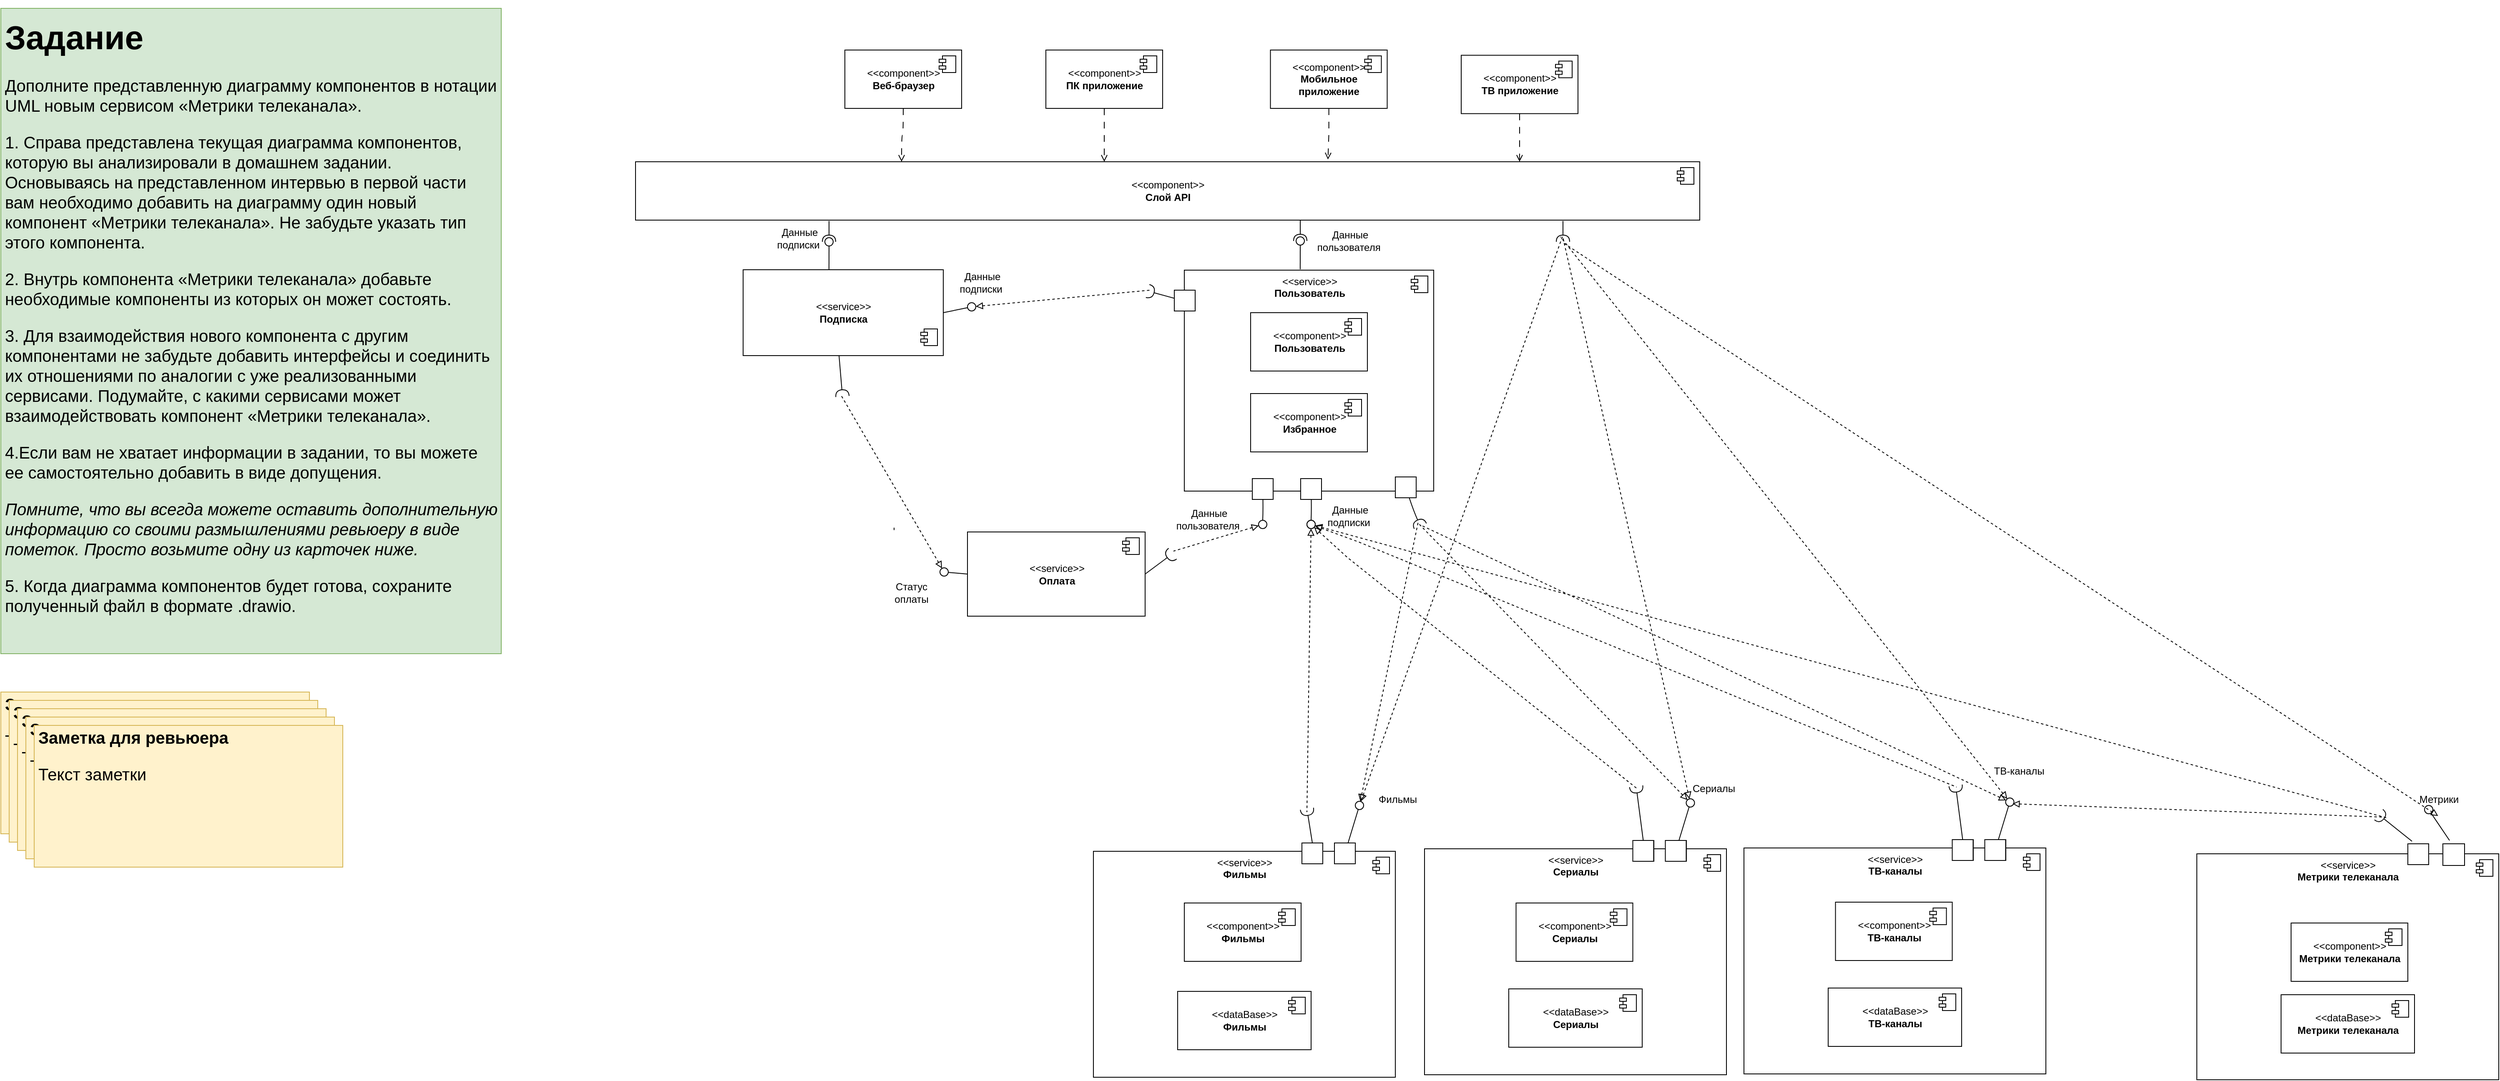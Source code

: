 <mxfile version="21.6.5" type="device">
  <diagram name="UML Component Diagram" id="gMeuonH23pOtvhWOVpLv">
    <mxGraphModel dx="-731" dy="903" grid="0" gridSize="10" guides="1" tooltips="1" connect="1" arrows="1" fold="1" page="1" pageScale="1" pageWidth="827" pageHeight="1169" math="0" shadow="0">
      <root>
        <mxCell id="0" />
        <mxCell id="1" parent="0" />
        <mxCell id="k0AQWbKtskEGaVL1FDZ_-157" value="&amp;lt;&amp;lt;service&amp;gt;&amp;gt;&lt;br style=&quot;border-color: var(--border-color);&quot;&gt;&lt;b style=&quot;border-color: var(--border-color);&quot;&gt;Фильмы&lt;/b&gt;" style="html=1;dropTarget=0;verticalAlign=top;" parent="1" vertex="1">
          <mxGeometry x="3896" y="1038" width="362" height="271" as="geometry" />
        </mxCell>
        <mxCell id="k0AQWbKtskEGaVL1FDZ_-158" value="" style="shape=module;jettyWidth=8;jettyHeight=4;" parent="k0AQWbKtskEGaVL1FDZ_-157" vertex="1">
          <mxGeometry x="1" width="20" height="20" relative="1" as="geometry">
            <mxPoint x="-27" y="7" as="offset" />
          </mxGeometry>
        </mxCell>
        <mxCell id="k0AQWbKtskEGaVL1FDZ_-159" style="edgeStyle=orthogonalEdgeStyle;curved=1;rounded=0;orthogonalLoop=1;jettySize=auto;html=1;entryX=0.25;entryY=0;entryDx=0;entryDy=0;dashed=1;dashPattern=8 8;endArrow=open;endFill=0;" parent="1" source="k0AQWbKtskEGaVL1FDZ_-160" target="k0AQWbKtskEGaVL1FDZ_-166" edge="1">
          <mxGeometry relative="1" as="geometry" />
        </mxCell>
        <mxCell id="k0AQWbKtskEGaVL1FDZ_-160" value="&amp;lt;&amp;lt;component&amp;gt;&amp;gt;&lt;br&gt;&lt;b&gt;Веб-браузер&lt;/b&gt;" style="html=1;dropTarget=0;" parent="1" vertex="1">
          <mxGeometry x="3598" y="77" width="140" height="70" as="geometry" />
        </mxCell>
        <mxCell id="k0AQWbKtskEGaVL1FDZ_-161" value="" style="shape=module;jettyWidth=8;jettyHeight=4;" parent="k0AQWbKtskEGaVL1FDZ_-160" vertex="1">
          <mxGeometry x="1" width="20" height="20" relative="1" as="geometry">
            <mxPoint x="-27" y="7" as="offset" />
          </mxGeometry>
        </mxCell>
        <mxCell id="k0AQWbKtskEGaVL1FDZ_-162" style="edgeStyle=orthogonalEdgeStyle;curved=1;rounded=0;orthogonalLoop=1;jettySize=auto;html=1;entryX=0.5;entryY=0;entryDx=0;entryDy=0;dashed=1;dashPattern=8 8;endArrow=open;endFill=0;" parent="1" source="k0AQWbKtskEGaVL1FDZ_-163" edge="1">
          <mxGeometry relative="1" as="geometry">
            <mxPoint x="3909" y="211" as="targetPoint" />
          </mxGeometry>
        </mxCell>
        <mxCell id="k0AQWbKtskEGaVL1FDZ_-163" value="&amp;lt;&amp;lt;component&amp;gt;&amp;gt;&lt;br&gt;&lt;b&gt;ПК приложение&lt;/b&gt;" style="html=1;dropTarget=0;" parent="1" vertex="1">
          <mxGeometry x="3839" y="77" width="140" height="70" as="geometry" />
        </mxCell>
        <mxCell id="k0AQWbKtskEGaVL1FDZ_-164" value="" style="shape=module;jettyWidth=8;jettyHeight=4;" parent="k0AQWbKtskEGaVL1FDZ_-163" vertex="1">
          <mxGeometry x="1" width="20" height="20" relative="1" as="geometry">
            <mxPoint x="-27" y="7" as="offset" />
          </mxGeometry>
        </mxCell>
        <mxCell id="k0AQWbKtskEGaVL1FDZ_-165" style="edgeStyle=orthogonalEdgeStyle;curved=1;rounded=0;orthogonalLoop=1;jettySize=auto;html=1;endArrow=none;endFill=0;startArrow=none;" parent="1" edge="1">
          <mxGeometry relative="1" as="geometry">
            <mxPoint x="3657.0" y="652.7" as="targetPoint" />
            <mxPoint x="3657" y="652.7" as="sourcePoint" />
            <Array as="points">
              <mxPoint x="3657" y="647.7" />
              <mxPoint x="3657" y="647.7" />
            </Array>
          </mxGeometry>
        </mxCell>
        <mxCell id="k0AQWbKtskEGaVL1FDZ_-166" value="&amp;lt;&amp;lt;component&amp;gt;&amp;gt;&lt;br&gt;&lt;b&gt;Слой API&lt;/b&gt;" style="html=1;dropTarget=0;" parent="1" vertex="1">
          <mxGeometry x="3347" y="211" width="1276" height="70" as="geometry" />
        </mxCell>
        <mxCell id="k0AQWbKtskEGaVL1FDZ_-167" value="" style="shape=module;jettyWidth=8;jettyHeight=4;" parent="k0AQWbKtskEGaVL1FDZ_-166" vertex="1">
          <mxGeometry x="1" width="20" height="20" relative="1" as="geometry">
            <mxPoint x="-27" y="7" as="offset" />
          </mxGeometry>
        </mxCell>
        <mxCell id="k0AQWbKtskEGaVL1FDZ_-168" value="&amp;lt;&amp;lt;dataBase&amp;gt;&amp;gt;&lt;br&gt;&lt;b style=&quot;border-color: var(--border-color);&quot;&gt;Фильмы&lt;/b&gt;" style="html=1;dropTarget=0;" parent="1" vertex="1">
          <mxGeometry x="3997" y="1206" width="160" height="70" as="geometry" />
        </mxCell>
        <mxCell id="k0AQWbKtskEGaVL1FDZ_-169" value="" style="shape=module;jettyWidth=8;jettyHeight=4;" parent="k0AQWbKtskEGaVL1FDZ_-168" vertex="1">
          <mxGeometry x="1" width="20" height="20" relative="1" as="geometry">
            <mxPoint x="-27" y="7" as="offset" />
          </mxGeometry>
        </mxCell>
        <mxCell id="k0AQWbKtskEGaVL1FDZ_-170" value="" style="rounded=0;orthogonalLoop=1;jettySize=auto;html=1;endArrow=none;endFill=0;sketch=0;sourcePerimeterSpacing=0;targetPerimeterSpacing=0;curved=1;exitX=0.597;exitY=-0.014;exitDx=0;exitDy=0;exitPerimeter=0;" parent="1" target="k0AQWbKtskEGaVL1FDZ_-172" edge="1">
          <mxGeometry relative="1" as="geometry">
            <mxPoint x="3578.938" y="341.002" as="sourcePoint" />
          </mxGeometry>
        </mxCell>
        <mxCell id="k0AQWbKtskEGaVL1FDZ_-171" value="" style="rounded=0;orthogonalLoop=1;jettySize=auto;html=1;endArrow=halfCircle;endFill=0;entryX=0.5;entryY=0.5;endSize=6;strokeWidth=1;sketch=0;curved=1;" parent="1" target="k0AQWbKtskEGaVL1FDZ_-172" edge="1">
          <mxGeometry relative="1" as="geometry">
            <mxPoint x="3579" y="282.01" as="sourcePoint" />
          </mxGeometry>
        </mxCell>
        <mxCell id="k0AQWbKtskEGaVL1FDZ_-172" value="" style="ellipse;whiteSpace=wrap;html=1;align=center;aspect=fixed;resizable=0;points=[];outlineConnect=0;sketch=0;" parent="1" vertex="1">
          <mxGeometry x="3574" y="302.01" width="10" height="10" as="geometry" />
        </mxCell>
        <mxCell id="k0AQWbKtskEGaVL1FDZ_-173" value="" style="rounded=0;orthogonalLoop=1;jettySize=auto;html=1;endArrow=none;endFill=0;sketch=0;sourcePerimeterSpacing=0;targetPerimeterSpacing=0;curved=1;exitX=0.597;exitY=-0.014;exitDx=0;exitDy=0;exitPerimeter=0;" parent="1" target="k0AQWbKtskEGaVL1FDZ_-174" edge="1">
          <mxGeometry relative="1" as="geometry">
            <mxPoint x="4143.938" y="339.992" as="sourcePoint" />
          </mxGeometry>
        </mxCell>
        <mxCell id="k0AQWbKtskEGaVL1FDZ_-174" value="" style="ellipse;whiteSpace=wrap;html=1;align=center;aspect=fixed;resizable=0;points=[];outlineConnect=0;sketch=0;" parent="1" vertex="1">
          <mxGeometry x="4139" y="301" width="10" height="10" as="geometry" />
        </mxCell>
        <mxCell id="k0AQWbKtskEGaVL1FDZ_-175" value="" style="rounded=0;orthogonalLoop=1;jettySize=auto;html=1;endArrow=halfCircle;endFill=0;entryX=0.5;entryY=0.5;endSize=6;strokeWidth=1;sketch=0;curved=1;" parent="1" target="k0AQWbKtskEGaVL1FDZ_-174" edge="1">
          <mxGeometry relative="1" as="geometry">
            <mxPoint x="4144" y="281" as="sourcePoint" />
          </mxGeometry>
        </mxCell>
        <mxCell id="k0AQWbKtskEGaVL1FDZ_-176" value="" style="rounded=0;orthogonalLoop=1;jettySize=auto;html=1;endArrow=halfCircle;endFill=0;entryX=0.5;entryY=0.5;endSize=6;strokeWidth=1;sketch=0;curved=1;" parent="1" edge="1">
          <mxGeometry relative="1" as="geometry">
            <mxPoint x="4459" y="282.01" as="sourcePoint" />
            <mxPoint x="4459" y="307.01" as="targetPoint" />
          </mxGeometry>
        </mxCell>
        <mxCell id="k0AQWbKtskEGaVL1FDZ_-177" value="Данные подписки&amp;nbsp;" style="text;html=1;strokeColor=none;fillColor=none;align=center;verticalAlign=middle;whiteSpace=wrap;rounded=0;" parent="1" vertex="1">
          <mxGeometry x="3514" y="288.01" width="60" height="30" as="geometry" />
        </mxCell>
        <mxCell id="k0AQWbKtskEGaVL1FDZ_-178" value="Данные пользователя&amp;nbsp;" style="text;html=1;strokeColor=none;fillColor=none;align=center;verticalAlign=middle;whiteSpace=wrap;rounded=0;" parent="1" vertex="1">
          <mxGeometry x="4174" y="291" width="60" height="30" as="geometry" />
        </mxCell>
        <mxCell id="k0AQWbKtskEGaVL1FDZ_-179" value="" style="rounded=0;orthogonalLoop=1;jettySize=auto;html=1;endArrow=halfCircle;endFill=0;endSize=6;strokeWidth=1;sketch=0;curved=1;exitX=1;exitY=0.5;exitDx=0;exitDy=0;" parent="1" source="k0AQWbKtskEGaVL1FDZ_-209" edge="1">
          <mxGeometry relative="1" as="geometry">
            <mxPoint x="4095" y="731.5" as="sourcePoint" />
            <mxPoint x="3991" y="681" as="targetPoint" />
          </mxGeometry>
        </mxCell>
        <mxCell id="k0AQWbKtskEGaVL1FDZ_-180" value="" style="edgeStyle=orthogonalEdgeStyle;curved=1;rounded=0;orthogonalLoop=1;jettySize=auto;html=1;endArrow=none;endFill=0;" parent="1" target="k0AQWbKtskEGaVL1FDZ_-182" edge="1">
          <mxGeometry relative="1" as="geometry">
            <mxPoint x="4099" y="655" as="targetPoint" />
            <mxPoint x="4099.059" y="606" as="sourcePoint" />
          </mxGeometry>
        </mxCell>
        <mxCell id="k0AQWbKtskEGaVL1FDZ_-181" style="edgeStyle=none;rounded=0;orthogonalLoop=1;jettySize=auto;html=1;dashed=1;startArrow=block;startFill=0;endArrow=none;endFill=0;" parent="1" source="k0AQWbKtskEGaVL1FDZ_-182" edge="1">
          <mxGeometry relative="1" as="geometry">
            <mxPoint x="3992" y="678" as="targetPoint" />
          </mxGeometry>
        </mxCell>
        <mxCell id="k0AQWbKtskEGaVL1FDZ_-182" value="" style="ellipse;whiteSpace=wrap;html=1;align=center;aspect=fixed;resizable=0;points=[];outlineConnect=0;sketch=0;" parent="1" vertex="1">
          <mxGeometry x="4094" y="641" width="10" height="10" as="geometry" />
        </mxCell>
        <mxCell id="k0AQWbKtskEGaVL1FDZ_-183" value="" style="rounded=0;orthogonalLoop=1;jettySize=auto;html=1;endArrow=none;endFill=0;sketch=0;sourcePerimeterSpacing=0;targetPerimeterSpacing=0;curved=1;exitX=1;exitY=0.5;exitDx=0;exitDy=0;" parent="1" source="k0AQWbKtskEGaVL1FDZ_-207" target="k0AQWbKtskEGaVL1FDZ_-185" edge="1">
          <mxGeometry relative="1" as="geometry">
            <mxPoint x="3716" y="456" as="sourcePoint" />
          </mxGeometry>
        </mxCell>
        <mxCell id="k0AQWbKtskEGaVL1FDZ_-184" style="edgeStyle=none;rounded=0;orthogonalLoop=1;jettySize=auto;html=1;endArrow=none;endFill=0;dashed=1;startArrow=block;startFill=0;" parent="1" source="k0AQWbKtskEGaVL1FDZ_-185" edge="1">
          <mxGeometry relative="1" as="geometry">
            <mxPoint x="3964" y="365" as="targetPoint" />
          </mxGeometry>
        </mxCell>
        <mxCell id="k0AQWbKtskEGaVL1FDZ_-185" value="" style="ellipse;whiteSpace=wrap;html=1;align=center;aspect=fixed;resizable=0;points=[];outlineConnect=0;sketch=0;" parent="1" vertex="1">
          <mxGeometry x="3745" y="380" width="10" height="10" as="geometry" />
        </mxCell>
        <mxCell id="k0AQWbKtskEGaVL1FDZ_-186" value="" style="rounded=0;orthogonalLoop=1;jettySize=auto;html=1;endArrow=halfCircle;endFill=0;endSize=6;strokeWidth=1;sketch=0;curved=1;" parent="1" edge="1">
          <mxGeometry relative="1" as="geometry">
            <mxPoint x="4005" y="378" as="sourcePoint" />
            <mxPoint x="3961" y="366" as="targetPoint" />
          </mxGeometry>
        </mxCell>
        <mxCell id="k0AQWbKtskEGaVL1FDZ_-187" value="Данные подписки&amp;nbsp;" style="text;html=1;strokeColor=none;fillColor=none;align=center;verticalAlign=middle;whiteSpace=wrap;rounded=0;" parent="1" vertex="1">
          <mxGeometry x="3733" y="341" width="60" height="30" as="geometry" />
        </mxCell>
        <mxCell id="k0AQWbKtskEGaVL1FDZ_-188" value="" style="rounded=0;orthogonalLoop=1;jettySize=auto;html=1;endArrow=halfCircle;endFill=0;endSize=6;strokeWidth=1;sketch=0;curved=1;exitX=0.603;exitY=1.004;exitDx=0;exitDy=0;exitPerimeter=0;" parent="1" edge="1">
          <mxGeometry relative="1" as="geometry">
            <mxPoint x="3591.002" y="443.498" as="sourcePoint" />
            <mxPoint x="3595.14" y="492.5" as="targetPoint" />
          </mxGeometry>
        </mxCell>
        <mxCell id="k0AQWbKtskEGaVL1FDZ_-189" style="rounded=0;orthogonalLoop=1;jettySize=auto;html=1;entryX=0;entryY=0.5;entryDx=0;entryDy=0;endArrow=none;endFill=0;" parent="1" source="k0AQWbKtskEGaVL1FDZ_-191" target="k0AQWbKtskEGaVL1FDZ_-209" edge="1">
          <mxGeometry relative="1" as="geometry">
            <mxPoint x="3677" y="703.71" as="targetPoint" />
          </mxGeometry>
        </mxCell>
        <mxCell id="k0AQWbKtskEGaVL1FDZ_-190" style="edgeStyle=none;rounded=0;orthogonalLoop=1;jettySize=auto;html=1;dashed=1;startArrow=block;startFill=0;endArrow=none;endFill=0;" parent="1" source="k0AQWbKtskEGaVL1FDZ_-191" edge="1">
          <mxGeometry relative="1" as="geometry">
            <mxPoint x="3594" y="492" as="targetPoint" />
          </mxGeometry>
        </mxCell>
        <mxCell id="k0AQWbKtskEGaVL1FDZ_-191" value="" style="ellipse;whiteSpace=wrap;html=1;align=center;aspect=fixed;resizable=0;points=[];outlineConnect=0;sketch=0;" parent="1" vertex="1">
          <mxGeometry x="3712" y="698" width="10" height="10" as="geometry" />
        </mxCell>
        <mxCell id="k0AQWbKtskEGaVL1FDZ_-192" value="Статус&lt;br&gt;оплаты" style="text;html=1;strokeColor=none;fillColor=none;align=center;verticalAlign=middle;whiteSpace=wrap;rounded=0;" parent="1" vertex="1">
          <mxGeometry x="3648" y="713" width="60" height="30" as="geometry" />
        </mxCell>
        <mxCell id="k0AQWbKtskEGaVL1FDZ_-193" style="edgeStyle=none;rounded=0;orthogonalLoop=1;jettySize=auto;html=1;startArrow=none;startFill=0;endArrow=none;endFill=0;" parent="1" source="k0AQWbKtskEGaVL1FDZ_-194" target="k0AQWbKtskEGaVL1FDZ_-197" edge="1">
          <mxGeometry relative="1" as="geometry" />
        </mxCell>
        <mxCell id="k0AQWbKtskEGaVL1FDZ_-194" value="" style="whiteSpace=wrap;html=1;aspect=fixed;" parent="1" vertex="1">
          <mxGeometry x="4185" y="1028" width="25" height="25" as="geometry" />
        </mxCell>
        <mxCell id="k0AQWbKtskEGaVL1FDZ_-195" value="" style="whiteSpace=wrap;html=1;aspect=fixed;" parent="1" vertex="1">
          <mxGeometry x="4146" y="1028" width="25" height="25" as="geometry" />
        </mxCell>
        <mxCell id="k0AQWbKtskEGaVL1FDZ_-196" style="edgeStyle=none;rounded=0;orthogonalLoop=1;jettySize=auto;html=1;dashed=1;startArrow=block;startFill=0;endArrow=none;endFill=0;" parent="1" source="k0AQWbKtskEGaVL1FDZ_-197" edge="1">
          <mxGeometry relative="1" as="geometry">
            <mxPoint x="4459" y="299" as="targetPoint" />
          </mxGeometry>
        </mxCell>
        <mxCell id="Zj1GxkjV1fgolVra2oIF-10" style="edgeStyle=none;rounded=0;orthogonalLoop=1;jettySize=auto;html=1;dashed=1;startArrow=block;startFill=0;endArrow=none;endFill=0;" parent="1" source="k0AQWbKtskEGaVL1FDZ_-197" edge="1">
          <mxGeometry relative="1" as="geometry">
            <mxPoint x="4285.462" y="642.846" as="targetPoint" />
          </mxGeometry>
        </mxCell>
        <mxCell id="k0AQWbKtskEGaVL1FDZ_-197" value="" style="ellipse;whiteSpace=wrap;html=1;align=center;aspect=fixed;resizable=0;points=[];outlineConnect=0;sketch=0;" parent="1" vertex="1">
          <mxGeometry x="4210" y="978" width="10" height="10" as="geometry" />
        </mxCell>
        <mxCell id="k0AQWbKtskEGaVL1FDZ_-198" value="" style="rounded=0;orthogonalLoop=1;jettySize=auto;html=1;endArrow=halfCircle;endFill=0;endSize=6;strokeWidth=1;sketch=0;curved=1;exitX=0.5;exitY=0;exitDx=0;exitDy=0;" parent="1" source="k0AQWbKtskEGaVL1FDZ_-195" edge="1">
          <mxGeometry relative="1" as="geometry">
            <mxPoint x="3894.862" y="591.788" as="sourcePoint" />
            <mxPoint x="4152" y="987" as="targetPoint" />
          </mxGeometry>
        </mxCell>
        <mxCell id="k0AQWbKtskEGaVL1FDZ_-199" value="Данные пользователя&amp;nbsp;" style="text;html=1;strokeColor=none;fillColor=none;align=center;verticalAlign=middle;whiteSpace=wrap;rounded=0;" parent="1" vertex="1">
          <mxGeometry x="4005" y="625" width="60" height="30" as="geometry" />
        </mxCell>
        <mxCell id="k0AQWbKtskEGaVL1FDZ_-200" value="" style="edgeStyle=orthogonalEdgeStyle;curved=1;rounded=0;orthogonalLoop=1;jettySize=auto;html=1;endArrow=none;endFill=0;" parent="1" target="k0AQWbKtskEGaVL1FDZ_-202" edge="1">
          <mxGeometry relative="1" as="geometry">
            <mxPoint x="4157" y="655" as="targetPoint" />
            <mxPoint x="4157.053" y="606.0" as="sourcePoint" />
          </mxGeometry>
        </mxCell>
        <mxCell id="k0AQWbKtskEGaVL1FDZ_-202" value="" style="ellipse;whiteSpace=wrap;html=1;align=center;aspect=fixed;resizable=0;points=[];outlineConnect=0;sketch=0;" parent="1" vertex="1">
          <mxGeometry x="4152" y="641" width="10" height="10" as="geometry" />
        </mxCell>
        <mxCell id="k0AQWbKtskEGaVL1FDZ_-203" value="Данные подписки&amp;nbsp;" style="text;html=1;strokeColor=none;fillColor=none;align=center;verticalAlign=middle;whiteSpace=wrap;rounded=0;" parent="1" vertex="1">
          <mxGeometry x="4174" y="621" width="60" height="30" as="geometry" />
        </mxCell>
        <mxCell id="k0AQWbKtskEGaVL1FDZ_-204" value="Фильмы" style="text;html=1;strokeColor=none;fillColor=none;align=center;verticalAlign=middle;whiteSpace=wrap;rounded=0;" parent="1" vertex="1">
          <mxGeometry x="4231" y="961" width="60" height="30" as="geometry" />
        </mxCell>
        <mxCell id="k0AQWbKtskEGaVL1FDZ_-205" value="&amp;lt;&amp;lt;component&amp;gt;&amp;gt;&lt;br&gt;&lt;b&gt;Фильмы&lt;/b&gt;" style="html=1;dropTarget=0;" parent="1" vertex="1">
          <mxGeometry x="4005" y="1100" width="140" height="70" as="geometry" />
        </mxCell>
        <mxCell id="k0AQWbKtskEGaVL1FDZ_-206" value="" style="shape=module;jettyWidth=8;jettyHeight=4;" parent="k0AQWbKtskEGaVL1FDZ_-205" vertex="1">
          <mxGeometry x="1" width="20" height="20" relative="1" as="geometry">
            <mxPoint x="-27" y="7" as="offset" />
          </mxGeometry>
        </mxCell>
        <mxCell id="k0AQWbKtskEGaVL1FDZ_-207" value="&lt;span style=&quot;border-color: var(--border-color);&quot;&gt;&amp;lt;&amp;lt;service&amp;gt;&amp;gt;&lt;br&gt;&lt;b&gt;Подписка&lt;/b&gt;&lt;/span&gt;" style="html=1;dropTarget=0;verticalAlign=middle;" parent="1" vertex="1">
          <mxGeometry x="3476" y="340.5" width="240" height="103" as="geometry" />
        </mxCell>
        <mxCell id="k0AQWbKtskEGaVL1FDZ_-208" value="" style="shape=module;jettyWidth=8;jettyHeight=4;" parent="k0AQWbKtskEGaVL1FDZ_-207" vertex="1">
          <mxGeometry x="1" width="20" height="20" relative="1" as="geometry">
            <mxPoint x="-27" y="71" as="offset" />
          </mxGeometry>
        </mxCell>
        <mxCell id="k0AQWbKtskEGaVL1FDZ_-209" value="&amp;lt;&amp;lt;service&amp;gt;&amp;gt;&lt;br style=&quot;border-color: var(--border-color);&quot;&gt;&lt;b&gt;Оплата&lt;/b&gt;" style="html=1;dropTarget=0;verticalAlign=middle;" parent="1" vertex="1">
          <mxGeometry x="3745" y="655" width="213" height="101" as="geometry" />
        </mxCell>
        <mxCell id="k0AQWbKtskEGaVL1FDZ_-210" value="" style="shape=module;jettyWidth=8;jettyHeight=4;" parent="k0AQWbKtskEGaVL1FDZ_-209" vertex="1">
          <mxGeometry x="1" width="20" height="20" relative="1" as="geometry">
            <mxPoint x="-27" y="7" as="offset" />
          </mxGeometry>
        </mxCell>
        <mxCell id="k0AQWbKtskEGaVL1FDZ_-211" value="&amp;lt;&amp;lt;service&amp;gt;&amp;gt;&lt;br style=&quot;border-color: var(--border-color);&quot;&gt;&lt;b style=&quot;border-color: var(--border-color);&quot;&gt;Пользователь&lt;/b&gt;" style="html=1;dropTarget=0;verticalAlign=top;" parent="1" vertex="1">
          <mxGeometry x="4005" y="341" width="299" height="265" as="geometry" />
        </mxCell>
        <mxCell id="k0AQWbKtskEGaVL1FDZ_-212" value="" style="shape=module;jettyWidth=8;jettyHeight=4;" parent="k0AQWbKtskEGaVL1FDZ_-211" vertex="1">
          <mxGeometry x="1" width="20" height="20" relative="1" as="geometry">
            <mxPoint x="-27" y="7" as="offset" />
          </mxGeometry>
        </mxCell>
        <mxCell id="k0AQWbKtskEGaVL1FDZ_-214" value="&amp;lt;&amp;lt;service&amp;gt;&amp;gt;&lt;br style=&quot;border-color: var(--border-color);&quot;&gt;&lt;b style=&quot;border-color: var(--border-color);&quot;&gt;Сериалы&lt;/b&gt;" style="html=1;dropTarget=0;verticalAlign=top;" parent="1" vertex="1">
          <mxGeometry x="4293" y="1035" width="362" height="271" as="geometry" />
        </mxCell>
        <mxCell id="k0AQWbKtskEGaVL1FDZ_-215" value="" style="shape=module;jettyWidth=8;jettyHeight=4;" parent="k0AQWbKtskEGaVL1FDZ_-214" vertex="1">
          <mxGeometry x="1" width="20" height="20" relative="1" as="geometry">
            <mxPoint x="-27" y="7" as="offset" />
          </mxGeometry>
        </mxCell>
        <mxCell id="k0AQWbKtskEGaVL1FDZ_-216" value="&amp;lt;&amp;lt;dataBase&amp;gt;&amp;gt;&lt;br&gt;&lt;b style=&quot;border-color: var(--border-color);&quot;&gt;Сериалы&lt;/b&gt;" style="html=1;dropTarget=0;" parent="1" vertex="1">
          <mxGeometry x="4394" y="1203" width="160" height="70" as="geometry" />
        </mxCell>
        <mxCell id="k0AQWbKtskEGaVL1FDZ_-217" value="" style="shape=module;jettyWidth=8;jettyHeight=4;" parent="k0AQWbKtskEGaVL1FDZ_-216" vertex="1">
          <mxGeometry x="1" width="20" height="20" relative="1" as="geometry">
            <mxPoint x="-27" y="7" as="offset" />
          </mxGeometry>
        </mxCell>
        <mxCell id="k0AQWbKtskEGaVL1FDZ_-218" value="" style="whiteSpace=wrap;html=1;aspect=fixed;" parent="1" vertex="1">
          <mxGeometry x="4582" y="1025" width="25" height="25" as="geometry" />
        </mxCell>
        <mxCell id="k0AQWbKtskEGaVL1FDZ_-219" value="" style="whiteSpace=wrap;html=1;aspect=fixed;" parent="1" vertex="1">
          <mxGeometry x="4543" y="1025" width="25" height="25" as="geometry" />
        </mxCell>
        <mxCell id="k0AQWbKtskEGaVL1FDZ_-220" value="&amp;lt;&amp;lt;component&amp;gt;&amp;gt;&lt;br&gt;&lt;b&gt;Сериалы&lt;/b&gt;" style="html=1;dropTarget=0;" parent="1" vertex="1">
          <mxGeometry x="4402.75" y="1100" width="140" height="70" as="geometry" />
        </mxCell>
        <mxCell id="k0AQWbKtskEGaVL1FDZ_-221" value="" style="shape=module;jettyWidth=8;jettyHeight=4;" parent="k0AQWbKtskEGaVL1FDZ_-220" vertex="1">
          <mxGeometry x="1" width="20" height="20" relative="1" as="geometry">
            <mxPoint x="-27" y="7" as="offset" />
          </mxGeometry>
        </mxCell>
        <mxCell id="k0AQWbKtskEGaVL1FDZ_-222" style="edgeStyle=none;rounded=0;orthogonalLoop=1;jettySize=auto;html=1;startArrow=none;startFill=0;endArrow=none;endFill=0;" parent="1" source="k0AQWbKtskEGaVL1FDZ_-223" target="k0AQWbKtskEGaVL1FDZ_-225" edge="1">
          <mxGeometry relative="1" as="geometry" />
        </mxCell>
        <mxCell id="k0AQWbKtskEGaVL1FDZ_-223" value="" style="whiteSpace=wrap;html=1;aspect=fixed;" parent="1" vertex="1">
          <mxGeometry x="4581.75" y="1025" width="25" height="25" as="geometry" />
        </mxCell>
        <mxCell id="k0AQWbKtskEGaVL1FDZ_-224" value="" style="whiteSpace=wrap;html=1;aspect=fixed;" parent="1" vertex="1">
          <mxGeometry x="4542.75" y="1025" width="25" height="25" as="geometry" />
        </mxCell>
        <mxCell id="Zj1GxkjV1fgolVra2oIF-11" style="edgeStyle=none;rounded=0;orthogonalLoop=1;jettySize=auto;html=1;dashed=1;startArrow=block;startFill=0;endArrow=none;endFill=0;" parent="1" source="k0AQWbKtskEGaVL1FDZ_-225" edge="1">
          <mxGeometry relative="1" as="geometry">
            <mxPoint x="4286" y="645" as="targetPoint" />
          </mxGeometry>
        </mxCell>
        <mxCell id="k0AQWbKtskEGaVL1FDZ_-225" value="" style="ellipse;whiteSpace=wrap;html=1;align=center;aspect=fixed;resizable=0;points=[];outlineConnect=0;sketch=0;" parent="1" vertex="1">
          <mxGeometry x="4606.75" y="975" width="10" height="10" as="geometry" />
        </mxCell>
        <mxCell id="k0AQWbKtskEGaVL1FDZ_-226" value="" style="rounded=0;orthogonalLoop=1;jettySize=auto;html=1;endArrow=halfCircle;endFill=0;endSize=6;strokeWidth=1;sketch=0;curved=1;exitX=0.5;exitY=0;exitDx=0;exitDy=0;" parent="1" source="k0AQWbKtskEGaVL1FDZ_-224" edge="1">
          <mxGeometry relative="1" as="geometry">
            <mxPoint x="4291.612" y="588.788" as="sourcePoint" />
            <mxPoint x="4546.75" y="960" as="targetPoint" />
          </mxGeometry>
        </mxCell>
        <mxCell id="Zj1GxkjV1fgolVra2oIF-4" style="rounded=0;orthogonalLoop=1;jettySize=auto;html=1;startArrow=block;startFill=0;endArrow=none;endFill=0;dashed=1;" parent="1" source="k0AQWbKtskEGaVL1FDZ_-228" edge="1">
          <mxGeometry relative="1" as="geometry">
            <mxPoint x="4152" y="991" as="targetPoint" />
            <Array as="points" />
          </mxGeometry>
        </mxCell>
        <mxCell id="Zj1GxkjV1fgolVra2oIF-5" style="edgeStyle=none;rounded=0;orthogonalLoop=1;jettySize=auto;html=1;dashed=1;startArrow=block;startFill=0;endArrow=none;endFill=0;" parent="1" source="k0AQWbKtskEGaVL1FDZ_-228" edge="1">
          <mxGeometry relative="1" as="geometry">
            <mxPoint x="4548" y="963" as="targetPoint" />
            <Array as="points">
              <mxPoint x="4201" y="686" />
            </Array>
          </mxGeometry>
        </mxCell>
        <mxCell id="Zj1GxkjV1fgolVra2oIF-6" style="edgeStyle=none;rounded=0;orthogonalLoop=1;jettySize=auto;html=1;dashed=1;startArrow=block;startFill=0;endArrow=none;endFill=0;" parent="1" source="k0AQWbKtskEGaVL1FDZ_-228" edge="1">
          <mxGeometry relative="1" as="geometry">
            <mxPoint x="4931" y="961" as="targetPoint" />
            <Array as="points">
              <mxPoint x="4214" y="667" />
            </Array>
          </mxGeometry>
        </mxCell>
        <mxCell id="k0AQWbKtskEGaVL1FDZ_-228" value="" style="ellipse;whiteSpace=wrap;html=1;align=center;aspect=fixed;resizable=0;points=[];outlineConnect=0;sketch=0;" parent="1" vertex="1">
          <mxGeometry x="4152" y="641" width="10" height="10" as="geometry" />
        </mxCell>
        <mxCell id="k0AQWbKtskEGaVL1FDZ_-229" style="edgeStyle=none;rounded=0;orthogonalLoop=1;jettySize=auto;html=1;dashed=1;startArrow=block;startFill=0;endArrow=none;endFill=0;" parent="1" source="k0AQWbKtskEGaVL1FDZ_-225" edge="1">
          <mxGeometry relative="1" as="geometry">
            <mxPoint x="4459" y="302" as="targetPoint" />
            <mxPoint x="4358.615" y="736.015" as="sourcePoint" />
          </mxGeometry>
        </mxCell>
        <mxCell id="k0AQWbKtskEGaVL1FDZ_-230" value="Сериалы" style="text;html=1;strokeColor=none;fillColor=none;align=center;verticalAlign=middle;whiteSpace=wrap;rounded=0;" parent="1" vertex="1">
          <mxGeometry x="4610" y="948" width="60" height="30" as="geometry" />
        </mxCell>
        <mxCell id="k0AQWbKtskEGaVL1FDZ_-231" value="&amp;lt;&amp;lt;service&amp;gt;&amp;gt;&lt;br style=&quot;border-color: var(--border-color);&quot;&gt;&lt;b style=&quot;border-color: var(--border-color);&quot;&gt;ТВ-каналы&lt;/b&gt;" style="html=1;dropTarget=0;verticalAlign=top;" parent="1" vertex="1">
          <mxGeometry x="4676" y="1034" width="362" height="271" as="geometry" />
        </mxCell>
        <mxCell id="k0AQWbKtskEGaVL1FDZ_-232" value="" style="shape=module;jettyWidth=8;jettyHeight=4;" parent="k0AQWbKtskEGaVL1FDZ_-231" vertex="1">
          <mxGeometry x="1" width="20" height="20" relative="1" as="geometry">
            <mxPoint x="-27" y="7" as="offset" />
          </mxGeometry>
        </mxCell>
        <mxCell id="k0AQWbKtskEGaVL1FDZ_-233" value="&amp;lt;&amp;lt;dataBase&amp;gt;&amp;gt;&lt;br&gt;&lt;b style=&quot;border-color: var(--border-color);&quot;&gt;ТВ-каналы&lt;/b&gt;" style="html=1;dropTarget=0;" parent="1" vertex="1">
          <mxGeometry x="4777" y="1202" width="160" height="70" as="geometry" />
        </mxCell>
        <mxCell id="k0AQWbKtskEGaVL1FDZ_-234" value="" style="shape=module;jettyWidth=8;jettyHeight=4;" parent="k0AQWbKtskEGaVL1FDZ_-233" vertex="1">
          <mxGeometry x="1" width="20" height="20" relative="1" as="geometry">
            <mxPoint x="-27" y="7" as="offset" />
          </mxGeometry>
        </mxCell>
        <mxCell id="k0AQWbKtskEGaVL1FDZ_-235" value="" style="whiteSpace=wrap;html=1;aspect=fixed;" parent="1" vertex="1">
          <mxGeometry x="4965" y="1024" width="25" height="25" as="geometry" />
        </mxCell>
        <mxCell id="k0AQWbKtskEGaVL1FDZ_-236" value="" style="whiteSpace=wrap;html=1;aspect=fixed;" parent="1" vertex="1">
          <mxGeometry x="4926" y="1024" width="25" height="25" as="geometry" />
        </mxCell>
        <mxCell id="k0AQWbKtskEGaVL1FDZ_-237" value="&amp;lt;&amp;lt;component&amp;gt;&amp;gt;&lt;br&gt;&lt;b&gt;ТВ-каналы&lt;/b&gt;" style="html=1;dropTarget=0;" parent="1" vertex="1">
          <mxGeometry x="4785.75" y="1099" width="140" height="70" as="geometry" />
        </mxCell>
        <mxCell id="k0AQWbKtskEGaVL1FDZ_-238" value="" style="shape=module;jettyWidth=8;jettyHeight=4;" parent="k0AQWbKtskEGaVL1FDZ_-237" vertex="1">
          <mxGeometry x="1" width="20" height="20" relative="1" as="geometry">
            <mxPoint x="-27" y="7" as="offset" />
          </mxGeometry>
        </mxCell>
        <mxCell id="k0AQWbKtskEGaVL1FDZ_-239" style="edgeStyle=none;rounded=0;orthogonalLoop=1;jettySize=auto;html=1;startArrow=none;startFill=0;endArrow=none;endFill=0;" parent="1" source="k0AQWbKtskEGaVL1FDZ_-240" target="k0AQWbKtskEGaVL1FDZ_-242" edge="1">
          <mxGeometry relative="1" as="geometry" />
        </mxCell>
        <mxCell id="k0AQWbKtskEGaVL1FDZ_-240" value="" style="whiteSpace=wrap;html=1;aspect=fixed;" parent="1" vertex="1">
          <mxGeometry x="4964.75" y="1024" width="25" height="25" as="geometry" />
        </mxCell>
        <mxCell id="k0AQWbKtskEGaVL1FDZ_-241" value="" style="whiteSpace=wrap;html=1;aspect=fixed;" parent="1" vertex="1">
          <mxGeometry x="4925.75" y="1024" width="25" height="25" as="geometry" />
        </mxCell>
        <mxCell id="Zj1GxkjV1fgolVra2oIF-12" style="edgeStyle=none;rounded=0;orthogonalLoop=1;jettySize=auto;html=1;dashed=1;startArrow=block;startFill=0;endArrow=none;endFill=0;" parent="1" source="k0AQWbKtskEGaVL1FDZ_-242" edge="1">
          <mxGeometry relative="1" as="geometry">
            <mxPoint x="4288.667" y="646.889" as="targetPoint" />
          </mxGeometry>
        </mxCell>
        <mxCell id="k0AQWbKtskEGaVL1FDZ_-242" value="" style="ellipse;whiteSpace=wrap;html=1;align=center;aspect=fixed;resizable=0;points=[];outlineConnect=0;sketch=0;" parent="1" vertex="1">
          <mxGeometry x="4989.75" y="974" width="10" height="10" as="geometry" />
        </mxCell>
        <mxCell id="k0AQWbKtskEGaVL1FDZ_-243" value="" style="rounded=0;orthogonalLoop=1;jettySize=auto;html=1;endArrow=halfCircle;endFill=0;endSize=6;strokeWidth=1;sketch=0;curved=1;exitX=0.5;exitY=0;exitDx=0;exitDy=0;" parent="1" source="k0AQWbKtskEGaVL1FDZ_-241" edge="1">
          <mxGeometry relative="1" as="geometry">
            <mxPoint x="4674.612" y="587.788" as="sourcePoint" />
            <mxPoint x="4929.75" y="959" as="targetPoint" />
          </mxGeometry>
        </mxCell>
        <mxCell id="k0AQWbKtskEGaVL1FDZ_-244" style="edgeStyle=none;rounded=0;orthogonalLoop=1;jettySize=auto;html=1;dashed=1;startArrow=block;startFill=0;endArrow=none;endFill=0;" parent="1" source="k0AQWbKtskEGaVL1FDZ_-242" edge="1">
          <mxGeometry relative="1" as="geometry">
            <mxPoint x="4456" y="301" as="targetPoint" />
            <mxPoint x="4741.615" y="735.015" as="sourcePoint" />
          </mxGeometry>
        </mxCell>
        <mxCell id="k0AQWbKtskEGaVL1FDZ_-245" value="&lt;span style=&quot;border-color: var(--border-color);&quot;&gt;ТВ-каналы&lt;/span&gt;" style="text;html=1;strokeColor=none;fillColor=none;align=center;verticalAlign=middle;whiteSpace=wrap;rounded=0;" parent="1" vertex="1">
          <mxGeometry x="4962" y="927" width="88" height="30" as="geometry" />
        </mxCell>
        <mxCell id="k0AQWbKtskEGaVL1FDZ_-314" style="edgeStyle=orthogonalEdgeStyle;rounded=0;orthogonalLoop=1;jettySize=auto;html=1;entryX=0.681;entryY=-0.039;entryDx=0;entryDy=0;entryPerimeter=0;dashed=1;dashPattern=8 8;endArrow=open;endFill=0;" parent="1" source="k0AQWbKtskEGaVL1FDZ_-310" edge="1">
          <mxGeometry relative="1" as="geometry">
            <mxPoint x="4177.206" y="208.27" as="targetPoint" />
          </mxGeometry>
        </mxCell>
        <mxCell id="k0AQWbKtskEGaVL1FDZ_-310" value="&amp;lt;&amp;lt;component&amp;gt;&amp;gt;&lt;br&gt;&lt;b&gt;Мобильное &lt;br&gt;приложение&lt;/b&gt;" style="html=1;dropTarget=0;" parent="1" vertex="1">
          <mxGeometry x="4108.25" y="77" width="140" height="70" as="geometry" />
        </mxCell>
        <mxCell id="k0AQWbKtskEGaVL1FDZ_-311" value="" style="shape=module;jettyWidth=8;jettyHeight=4;" parent="k0AQWbKtskEGaVL1FDZ_-310" vertex="1">
          <mxGeometry x="1" width="20" height="20" relative="1" as="geometry">
            <mxPoint x="-27" y="7" as="offset" />
          </mxGeometry>
        </mxCell>
        <mxCell id="k0AQWbKtskEGaVL1FDZ_-315" style="edgeStyle=orthogonalEdgeStyle;rounded=0;orthogonalLoop=1;jettySize=auto;html=1;entryX=0.844;entryY=-0.004;entryDx=0;entryDy=0;entryPerimeter=0;dashed=1;dashPattern=8 8;endArrow=open;endFill=0;" parent="1" source="k0AQWbKtskEGaVL1FDZ_-312" edge="1">
          <mxGeometry relative="1" as="geometry">
            <mxPoint x="4406.944" y="211.0" as="targetPoint" />
          </mxGeometry>
        </mxCell>
        <mxCell id="k0AQWbKtskEGaVL1FDZ_-312" value="&amp;lt;&amp;lt;component&amp;gt;&amp;gt;&lt;br&gt;&lt;b&gt;ТВ приложение&lt;/b&gt;" style="html=1;dropTarget=0;" parent="1" vertex="1">
          <mxGeometry x="4337" y="83.28" width="140" height="70" as="geometry" />
        </mxCell>
        <mxCell id="k0AQWbKtskEGaVL1FDZ_-313" value="" style="shape=module;jettyWidth=8;jettyHeight=4;" parent="k0AQWbKtskEGaVL1FDZ_-312" vertex="1">
          <mxGeometry x="1" width="20" height="20" relative="1" as="geometry">
            <mxPoint x="-27" y="7" as="offset" />
          </mxGeometry>
        </mxCell>
        <mxCell id="H3U9Dy-rDX5IhAXLnZhN-1" value="&lt;h1 style=&quot;font-size: 20px;&quot;&gt;&lt;font style=&quot;font-size: 20px;&quot;&gt;Заметка для ревьюера&lt;/font&gt;&lt;/h1&gt;&lt;p style=&quot;font-size: 20px;&quot;&gt;&lt;font style=&quot;font-size: 20px;&quot;&gt;Текст заметки&lt;/font&gt;&lt;/p&gt;" style="text;html=1;strokeColor=#d6b656;fillColor=#fff2cc;spacing=5;spacingTop=-20;whiteSpace=wrap;overflow=hidden;rounded=0;fontSize=20;" parent="1" vertex="1">
          <mxGeometry x="2586" y="847" width="370" height="170" as="geometry" />
        </mxCell>
        <mxCell id="H3U9Dy-rDX5IhAXLnZhN-2" value="&lt;h1 style=&quot;font-size: 20px;&quot;&gt;&lt;font style=&quot;font-size: 20px;&quot;&gt;Заметка для ревьюера&lt;/font&gt;&lt;/h1&gt;&lt;p style=&quot;font-size: 20px;&quot;&gt;&lt;font style=&quot;font-size: 20px;&quot;&gt;Текст заметки&lt;/font&gt;&lt;/p&gt;" style="text;html=1;strokeColor=#d6b656;fillColor=#fff2cc;spacing=5;spacingTop=-20;whiteSpace=wrap;overflow=hidden;rounded=0;fontSize=20;" parent="1" vertex="1">
          <mxGeometry x="2596" y="857" width="370" height="170" as="geometry" />
        </mxCell>
        <mxCell id="H3U9Dy-rDX5IhAXLnZhN-3" value="&lt;h1 style=&quot;font-size: 20px;&quot;&gt;&lt;font style=&quot;font-size: 20px;&quot;&gt;Заметка для ревьюера&lt;/font&gt;&lt;/h1&gt;&lt;p style=&quot;font-size: 20px;&quot;&gt;&lt;font style=&quot;font-size: 20px;&quot;&gt;Текст заметки&lt;/font&gt;&lt;/p&gt;" style="text;html=1;strokeColor=#d6b656;fillColor=#fff2cc;spacing=5;spacingTop=-20;whiteSpace=wrap;overflow=hidden;rounded=0;fontSize=20;" parent="1" vertex="1">
          <mxGeometry x="2606" y="867" width="370" height="170" as="geometry" />
        </mxCell>
        <mxCell id="H3U9Dy-rDX5IhAXLnZhN-4" value="&lt;h1 style=&quot;font-size: 20px;&quot;&gt;&lt;font style=&quot;font-size: 20px;&quot;&gt;Заметка для ревьюера&lt;/font&gt;&lt;/h1&gt;&lt;p style=&quot;font-size: 20px;&quot;&gt;&lt;font style=&quot;font-size: 20px;&quot;&gt;Текст заметки&lt;/font&gt;&lt;/p&gt;" style="text;html=1;strokeColor=#d6b656;fillColor=#fff2cc;spacing=5;spacingTop=-20;whiteSpace=wrap;overflow=hidden;rounded=0;fontSize=20;" parent="1" vertex="1">
          <mxGeometry x="2616" y="877" width="370" height="170" as="geometry" />
        </mxCell>
        <mxCell id="H3U9Dy-rDX5IhAXLnZhN-5" value="&lt;h1 style=&quot;font-size: 20px;&quot;&gt;&lt;font style=&quot;font-size: 20px;&quot;&gt;Заметка для ревьюера&lt;/font&gt;&lt;/h1&gt;&lt;p style=&quot;font-size: 20px;&quot;&gt;&lt;font style=&quot;font-size: 20px;&quot;&gt;Текст заметки&lt;/font&gt;&lt;/p&gt;" style="text;html=1;strokeColor=#d6b656;fillColor=#fff2cc;spacing=5;spacingTop=-20;whiteSpace=wrap;overflow=hidden;rounded=0;fontSize=20;" parent="1" vertex="1">
          <mxGeometry x="2626" y="887" width="370" height="170" as="geometry" />
        </mxCell>
        <mxCell id="H3U9Dy-rDX5IhAXLnZhN-7" value="&lt;h1&gt;&lt;font style=&quot;font-size: 40px;&quot;&gt;Задание&lt;/font&gt;&lt;/h1&gt;&lt;p style=&quot;font-size: 20px;&quot;&gt;&lt;font style=&quot;font-size: 20px;&quot;&gt;Дополните представленную диаграмму компонентов в нотации UML новым сервисом «Метрики телеканала».&lt;/font&gt;&lt;/p&gt;&lt;p style=&quot;font-size: 20px;&quot;&gt;&lt;font style=&quot;font-size: 20px;&quot;&gt;1&lt;/font&gt;. Справа&amp;nbsp;представлена текущая диаграмма компонентов, которую вы анализировали в домашнем задании. Основываясь на представленном интервью в первой части вам необходимо добавить на диаграмму один новый компонент «Метрики телеканала». Не забудьте указать тип этого компонента.&lt;/p&gt;&lt;p style=&quot;font-size: 20px;&quot;&gt;&lt;font style=&quot;font-size: 20px;&quot;&gt;2. Внутрь компонента «Метрики телеканала» добавьте необходимые компоненты из которых он может состоять.&lt;/font&gt;&lt;/p&gt;&lt;p style=&quot;font-size: 20px;&quot;&gt;&lt;font style=&quot;font-size: 20px;&quot;&gt;3. Для взаимодействия нового компонента с другим компонентами не забудьте добавить интерфейсы и соединить их отношениями по аналогии с уже реализованными сервисами. Подумайте, с какими сервисами может взаимодействовать компонент «Метрики телеканала».&lt;/font&gt;&lt;/p&gt;&lt;p style=&quot;font-size: 20px;&quot;&gt;&lt;font style=&quot;font-size: 20px;&quot;&gt;4.Если вам не хватает информации&lt;/font&gt;&lt;font style=&quot;font-size: 20px;&quot;&gt; в задании, то вы можете ее самостоятельно добавить в виде допущения.&lt;/font&gt;&lt;/p&gt;&lt;p style=&quot;font-size: 20px;&quot;&gt;&lt;i&gt;&lt;font style=&quot;font-size: 20px;&quot;&gt;Помните, что вы всегда можете оставить дополнительную информацию со своими размышлениями ревьюеру в виде пометок. Просто возьмите одну из карточек ниже.&amp;nbsp;&lt;/font&gt;&lt;/i&gt;&lt;/p&gt;&lt;p style=&quot;font-size: 20px;&quot;&gt;&lt;font style=&quot;font-size: 20px;&quot;&gt;5. Когда диаграмма компонентов будет готова, сохраните полученный файл в формате .drawio.&lt;/font&gt;&lt;/p&gt;" style="text;html=1;strokeColor=#82b366;fillColor=#d5e8d4;spacing=5;spacingTop=-20;whiteSpace=wrap;overflow=hidden;rounded=0;fontSize=16;" parent="1" vertex="1">
          <mxGeometry x="2586" y="27" width="600" height="774" as="geometry" />
        </mxCell>
        <mxCell id="Zj1GxkjV1fgolVra2oIF-2" value="&amp;lt;&amp;lt;component&amp;gt;&amp;gt;&lt;br&gt;&lt;b&gt;Пользователь&lt;/b&gt;" style="html=1;dropTarget=0;" parent="1" vertex="1">
          <mxGeometry x="4084.5" y="392" width="140" height="70" as="geometry" />
        </mxCell>
        <mxCell id="Zj1GxkjV1fgolVra2oIF-3" value="" style="shape=module;jettyWidth=8;jettyHeight=4;" parent="Zj1GxkjV1fgolVra2oIF-2" vertex="1">
          <mxGeometry x="1" width="20" height="20" relative="1" as="geometry">
            <mxPoint x="-27" y="7" as="offset" />
          </mxGeometry>
        </mxCell>
        <mxCell id="Zj1GxkjV1fgolVra2oIF-7" value="&amp;lt;&amp;lt;component&amp;gt;&amp;gt;&lt;br&gt;&lt;b&gt;Избранное&lt;/b&gt;" style="html=1;dropTarget=0;" parent="1" vertex="1">
          <mxGeometry x="4084.5" y="489" width="140" height="70" as="geometry" />
        </mxCell>
        <mxCell id="Zj1GxkjV1fgolVra2oIF-8" value="" style="shape=module;jettyWidth=8;jettyHeight=4;" parent="Zj1GxkjV1fgolVra2oIF-7" vertex="1">
          <mxGeometry x="1" width="20" height="20" relative="1" as="geometry">
            <mxPoint x="-27" y="7" as="offset" />
          </mxGeometry>
        </mxCell>
        <mxCell id="Zj1GxkjV1fgolVra2oIF-9" value="" style="rounded=0;orthogonalLoop=1;jettySize=auto;html=1;endArrow=halfCircle;endFill=0;endSize=6;strokeWidth=1;sketch=0;curved=1;startArrow=none;" parent="1" source="Zj1GxkjV1fgolVra2oIF-16" edge="1">
          <mxGeometry relative="1" as="geometry">
            <mxPoint x="4296" y="651" as="sourcePoint" />
            <mxPoint x="4288" y="648" as="targetPoint" />
            <Array as="points">
              <mxPoint x="4280" y="630" />
            </Array>
          </mxGeometry>
        </mxCell>
        <mxCell id="Zj1GxkjV1fgolVra2oIF-14" value="" style="whiteSpace=wrap;html=1;aspect=fixed;" parent="1" vertex="1">
          <mxGeometry x="4086.5" y="591" width="25" height="25" as="geometry" />
        </mxCell>
        <mxCell id="Zj1GxkjV1fgolVra2oIF-15" value="" style="whiteSpace=wrap;html=1;aspect=fixed;" parent="1" vertex="1">
          <mxGeometry x="4144.5" y="591" width="25" height="25" as="geometry" />
        </mxCell>
        <mxCell id="Zj1GxkjV1fgolVra2oIF-17" value="" style="rounded=0;orthogonalLoop=1;jettySize=auto;html=1;endArrow=none;endFill=0;endSize=6;strokeWidth=1;sketch=0;curved=1;exitX=0.886;exitY=0.997;exitDx=0;exitDy=0;exitPerimeter=0;" parent="1" source="k0AQWbKtskEGaVL1FDZ_-211" target="Zj1GxkjV1fgolVra2oIF-16" edge="1">
          <mxGeometry relative="1" as="geometry">
            <mxPoint x="4269.914" y="605.205" as="sourcePoint" />
            <mxPoint x="4288" y="648" as="targetPoint" />
            <Array as="points" />
          </mxGeometry>
        </mxCell>
        <mxCell id="Zj1GxkjV1fgolVra2oIF-16" value="" style="whiteSpace=wrap;html=1;aspect=fixed;" parent="1" vertex="1">
          <mxGeometry x="4258" y="589" width="25" height="25" as="geometry" />
        </mxCell>
        <mxCell id="Zj1GxkjV1fgolVra2oIF-18" value="" style="whiteSpace=wrap;html=1;aspect=fixed;" parent="1" vertex="1">
          <mxGeometry x="3993" y="365" width="25" height="25" as="geometry" />
        </mxCell>
        <mxCell id="BS-4PDU-Y9UwvATCCrxg-1" value="&amp;lt;&amp;lt;service&amp;gt;&amp;gt;&lt;br style=&quot;border-color: var(--border-color);&quot;&gt;&lt;b&gt;Метрики телеканала&lt;/b&gt;" style="html=1;dropTarget=0;verticalAlign=top;" vertex="1" parent="1">
          <mxGeometry x="5219" y="1041" width="362" height="271" as="geometry" />
        </mxCell>
        <mxCell id="BS-4PDU-Y9UwvATCCrxg-2" value="" style="shape=module;jettyWidth=8;jettyHeight=4;" vertex="1" parent="BS-4PDU-Y9UwvATCCrxg-1">
          <mxGeometry x="1" width="20" height="20" relative="1" as="geometry">
            <mxPoint x="-27" y="7" as="offset" />
          </mxGeometry>
        </mxCell>
        <mxCell id="BS-4PDU-Y9UwvATCCrxg-3" value="&amp;lt;&amp;lt;component&amp;gt;&amp;gt;&lt;br&gt;&lt;b&gt;Метрики телеканала&lt;/b&gt;" style="html=1;dropTarget=0;" vertex="1" parent="1">
          <mxGeometry x="5332" y="1124" width="140" height="70" as="geometry" />
        </mxCell>
        <mxCell id="BS-4PDU-Y9UwvATCCrxg-4" value="" style="shape=module;jettyWidth=8;jettyHeight=4;" vertex="1" parent="BS-4PDU-Y9UwvATCCrxg-3">
          <mxGeometry x="1" width="20" height="20" relative="1" as="geometry">
            <mxPoint x="-27" y="7" as="offset" />
          </mxGeometry>
        </mxCell>
        <mxCell id="BS-4PDU-Y9UwvATCCrxg-5" value="&amp;lt;&amp;lt;dataBase&amp;gt;&amp;gt;&lt;br&gt;&lt;b&gt;Метрики телеканала&lt;/b&gt;" style="html=1;dropTarget=0;" vertex="1" parent="1">
          <mxGeometry x="5320" y="1210" width="160" height="70" as="geometry" />
        </mxCell>
        <mxCell id="BS-4PDU-Y9UwvATCCrxg-6" value="" style="shape=module;jettyWidth=8;jettyHeight=4;" vertex="1" parent="BS-4PDU-Y9UwvATCCrxg-5">
          <mxGeometry x="1" width="20" height="20" relative="1" as="geometry">
            <mxPoint x="-27" y="7" as="offset" />
          </mxGeometry>
        </mxCell>
        <mxCell id="BS-4PDU-Y9UwvATCCrxg-7" value="" style="whiteSpace=wrap;html=1;aspect=fixed;" vertex="1" parent="1">
          <mxGeometry x="5472" y="1029" width="25" height="25" as="geometry" />
        </mxCell>
        <mxCell id="BS-4PDU-Y9UwvATCCrxg-8" value="" style="whiteSpace=wrap;html=1;aspect=fixed;" vertex="1" parent="1">
          <mxGeometry x="5514" y="1029" width="26" height="26" as="geometry" />
        </mxCell>
        <mxCell id="BS-4PDU-Y9UwvATCCrxg-11" value="" style="rounded=0;orthogonalLoop=1;jettySize=auto;html=1;endArrow=halfCircle;endFill=0;endSize=6;strokeWidth=1;sketch=0;fontSize=12;curved=1;" edge="1" parent="1">
          <mxGeometry relative="1" as="geometry">
            <mxPoint x="5477" y="1026" as="sourcePoint" />
            <mxPoint x="5437" y="994" as="targetPoint" />
          </mxGeometry>
        </mxCell>
        <mxCell id="BS-4PDU-Y9UwvATCCrxg-12" value="" style="ellipse;whiteSpace=wrap;html=1;align=center;aspect=fixed;fillColor=none;strokeColor=none;resizable=0;perimeter=centerPerimeter;rotatable=0;allowArrows=0;points=[];outlineConnect=1;" vertex="1" parent="1">
          <mxGeometry x="4771" y="752" width="10" height="10" as="geometry" />
        </mxCell>
        <mxCell id="BS-4PDU-Y9UwvATCCrxg-14" value="" style="rounded=0;orthogonalLoop=1;jettySize=auto;html=1;endArrow=oval;endFill=0;sketch=0;sourcePerimeterSpacing=0;targetPerimeterSpacing=0;endSize=10;" edge="1" parent="1">
          <mxGeometry relative="1" as="geometry">
            <mxPoint x="5522" y="1025" as="sourcePoint" />
            <mxPoint x="5497" y="988" as="targetPoint" />
          </mxGeometry>
        </mxCell>
        <mxCell id="BS-4PDU-Y9UwvATCCrxg-16" value="Метрики" style="text;html=1;align=center;verticalAlign=middle;resizable=0;points=[];autosize=1;strokeColor=none;fillColor=none;" vertex="1" parent="1">
          <mxGeometry x="5476" y="963" width="65" height="26" as="geometry" />
        </mxCell>
        <mxCell id="BS-4PDU-Y9UwvATCCrxg-18" style="edgeStyle=none;rounded=0;orthogonalLoop=1;jettySize=auto;html=1;dashed=1;startArrow=block;startFill=0;endArrow=none;endFill=0;" edge="1" parent="1">
          <mxGeometry relative="1" as="geometry">
            <mxPoint x="5443" y="997" as="targetPoint" />
            <mxPoint x="4998" y="981" as="sourcePoint" />
          </mxGeometry>
        </mxCell>
        <mxCell id="BS-4PDU-Y9UwvATCCrxg-19" style="edgeStyle=none;rounded=0;orthogonalLoop=1;jettySize=auto;html=1;dashed=1;startArrow=block;startFill=0;endArrow=none;endFill=0;" edge="1" parent="1" source="k0AQWbKtskEGaVL1FDZ_-228">
          <mxGeometry relative="1" as="geometry">
            <mxPoint x="5447" y="998" as="targetPoint" />
            <mxPoint x="4678" y="705" as="sourcePoint" />
          </mxGeometry>
        </mxCell>
        <mxCell id="BS-4PDU-Y9UwvATCCrxg-20" style="edgeStyle=none;rounded=0;orthogonalLoop=1;jettySize=auto;html=1;dashed=1;startArrow=block;startFill=0;endArrow=none;endFill=0;exitX=0.497;exitY=1.256;exitDx=0;exitDy=0;exitPerimeter=0;" edge="1" parent="1" source="BS-4PDU-Y9UwvATCCrxg-16">
          <mxGeometry relative="1" as="geometry">
            <mxPoint x="4459" y="308" as="targetPoint" />
            <mxPoint x="5102" y="717" as="sourcePoint" />
          </mxGeometry>
        </mxCell>
      </root>
    </mxGraphModel>
  </diagram>
</mxfile>
